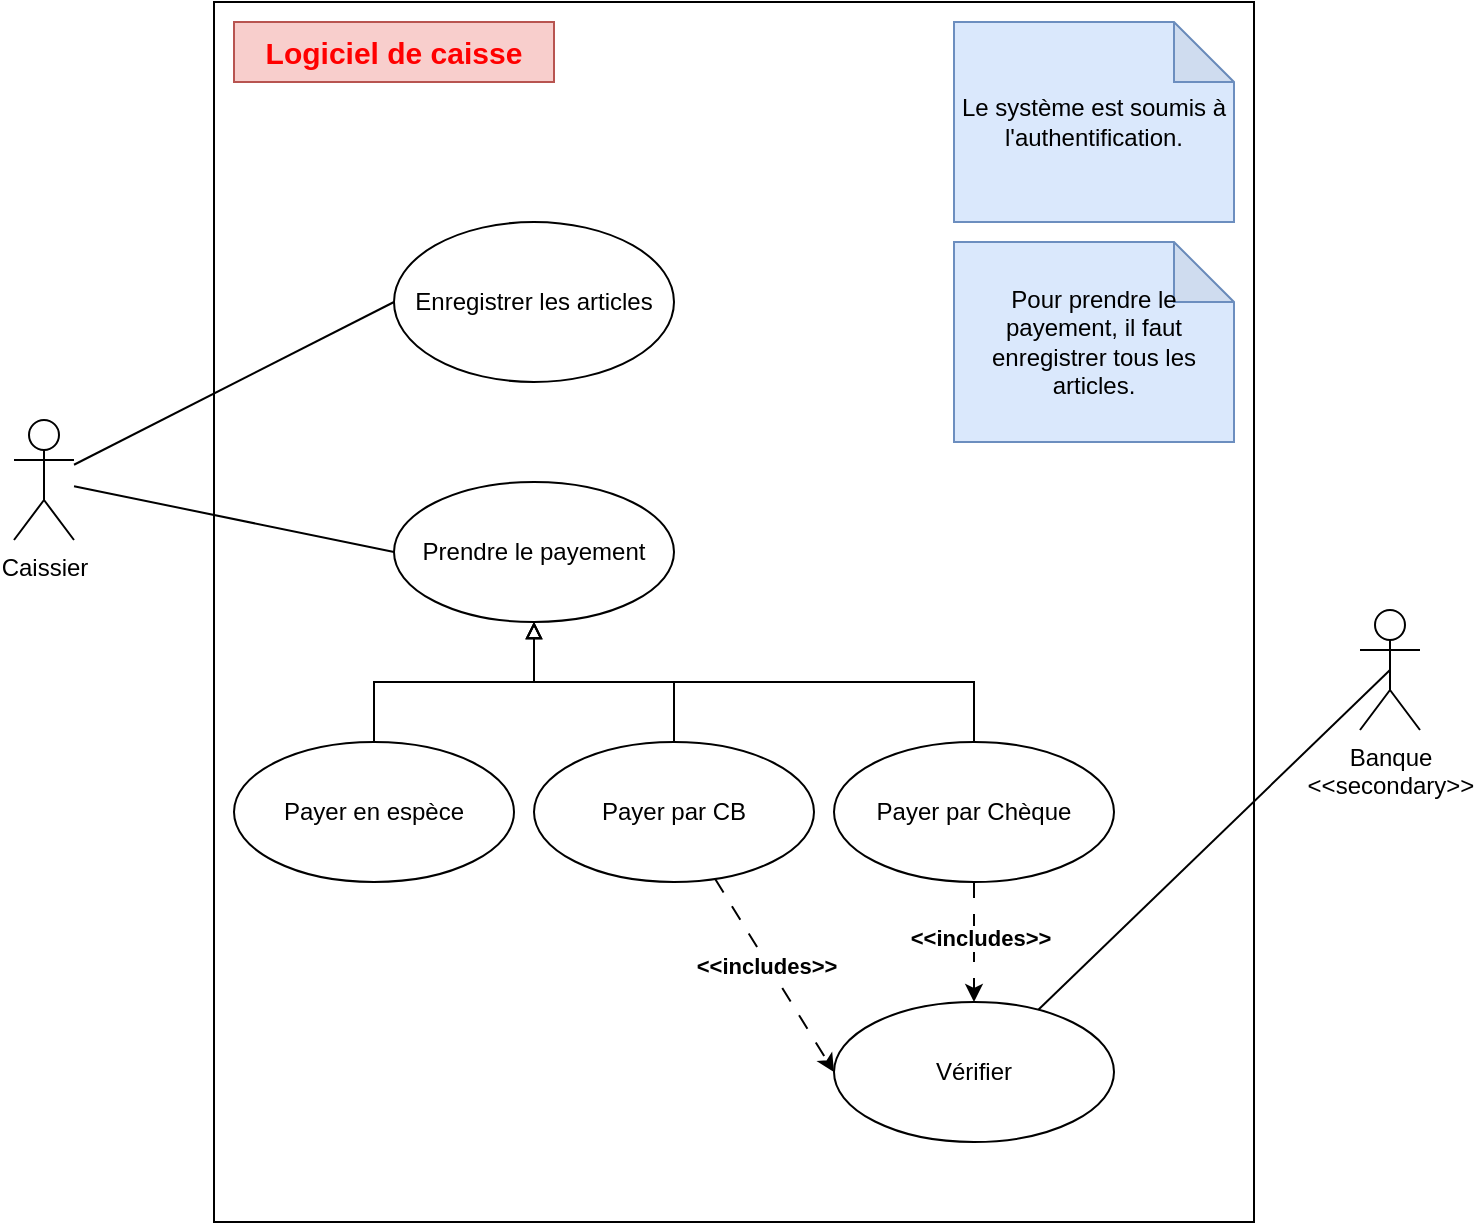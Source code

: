 <mxfile version="27.0.6">
  <diagram name="Page-1" id="vjrcZOODtd98cVLdUV8J">
    <mxGraphModel dx="898" dy="750" grid="1" gridSize="10" guides="1" tooltips="1" connect="1" arrows="1" fold="1" page="1" pageScale="1" pageWidth="827" pageHeight="1169" math="0" shadow="0">
      <root>
        <mxCell id="0" />
        <mxCell id="1" parent="0" />
        <mxCell id="hf9ZZcilC1nNbk6GuqIq-1" value="" style="rounded=0;whiteSpace=wrap;html=1;" parent="1" vertex="1">
          <mxGeometry x="160" y="120" width="520" height="610" as="geometry" />
        </mxCell>
        <mxCell id="hf9ZZcilC1nNbk6GuqIq-13" style="rounded=0;orthogonalLoop=1;jettySize=auto;html=1;entryX=0;entryY=0.5;entryDx=0;entryDy=0;endArrow=none;startFill=0;" parent="1" source="hf9ZZcilC1nNbk6GuqIq-3" target="hf9ZZcilC1nNbk6GuqIq-7" edge="1">
          <mxGeometry relative="1" as="geometry" />
        </mxCell>
        <mxCell id="hf9ZZcilC1nNbk6GuqIq-27" style="rounded=0;orthogonalLoop=1;jettySize=auto;html=1;entryX=0;entryY=0.5;entryDx=0;entryDy=0;endArrow=none;startFill=0;" parent="1" source="hf9ZZcilC1nNbk6GuqIq-3" target="hf9ZZcilC1nNbk6GuqIq-8" edge="1">
          <mxGeometry relative="1" as="geometry" />
        </mxCell>
        <mxCell id="hf9ZZcilC1nNbk6GuqIq-3" value="Caissier" style="shape=umlActor;verticalLabelPosition=bottom;verticalAlign=top;html=1;outlineConnect=0;" parent="1" vertex="1">
          <mxGeometry x="60" y="329" width="30" height="60" as="geometry" />
        </mxCell>
        <mxCell id="hf9ZZcilC1nNbk6GuqIq-7" value="Enregistrer les articles" style="ellipse;whiteSpace=wrap;html=1;" parent="1" vertex="1">
          <mxGeometry x="250" y="230" width="140" height="80" as="geometry" />
        </mxCell>
        <mxCell id="hf9ZZcilC1nNbk6GuqIq-8" value="Prendre le payement" style="ellipse;whiteSpace=wrap;html=1;" parent="1" vertex="1">
          <mxGeometry x="250" y="360" width="140" height="70" as="geometry" />
        </mxCell>
        <mxCell id="hf9ZZcilC1nNbk6GuqIq-26" value="&lt;b&gt;&lt;font style=&quot;color: light-dark(rgb(255, 0, 0), rgb(237, 237, 237)); font-size: 15px;&quot;&gt;Logiciel de caisse&lt;/font&gt;&lt;/b&gt;" style="text;html=1;align=center;verticalAlign=middle;whiteSpace=wrap;rounded=0;fillColor=#f8cecc;strokeColor=#b85450;" parent="1" vertex="1">
          <mxGeometry x="170" y="130" width="160" height="30" as="geometry" />
        </mxCell>
        <mxCell id="hf9ZZcilC1nNbk6GuqIq-28" value="&lt;div&gt;Le système est soumis à l&#39;authentification.&lt;/div&gt;" style="shape=note;whiteSpace=wrap;html=1;backgroundOutline=1;darkOpacity=0.05;fillColor=#dae8fc;strokeColor=#6c8ebf;" parent="1" vertex="1">
          <mxGeometry x="530" y="130" width="140" height="100" as="geometry" />
        </mxCell>
        <mxCell id="hf9ZZcilC1nNbk6GuqIq-31" style="edgeStyle=orthogonalEdgeStyle;rounded=0;orthogonalLoop=1;jettySize=auto;html=1;entryX=0.5;entryY=1;entryDx=0;entryDy=0;endArrow=block;endFill=0;" parent="1" source="hf9ZZcilC1nNbk6GuqIq-29" target="hf9ZZcilC1nNbk6GuqIq-8" edge="1">
          <mxGeometry relative="1" as="geometry" />
        </mxCell>
        <mxCell id="hf9ZZcilC1nNbk6GuqIq-29" value="Payer en espèce" style="ellipse;whiteSpace=wrap;html=1;" parent="1" vertex="1">
          <mxGeometry x="170" y="490" width="140" height="70" as="geometry" />
        </mxCell>
        <mxCell id="hf9ZZcilC1nNbk6GuqIq-32" style="edgeStyle=orthogonalEdgeStyle;rounded=0;orthogonalLoop=1;jettySize=auto;html=1;entryX=0.5;entryY=1;entryDx=0;entryDy=0;endArrow=block;endFill=0;" parent="1" source="hf9ZZcilC1nNbk6GuqIq-30" target="hf9ZZcilC1nNbk6GuqIq-8" edge="1">
          <mxGeometry relative="1" as="geometry" />
        </mxCell>
        <mxCell id="hf9ZZcilC1nNbk6GuqIq-39" style="rounded=0;orthogonalLoop=1;jettySize=auto;html=1;entryX=0;entryY=0.5;entryDx=0;entryDy=0;dashed=1;dashPattern=8 8;" parent="1" source="hf9ZZcilC1nNbk6GuqIq-30" target="hf9ZZcilC1nNbk6GuqIq-36" edge="1">
          <mxGeometry relative="1" as="geometry" />
        </mxCell>
        <mxCell id="hf9ZZcilC1nNbk6GuqIq-40" value="&lt;b&gt;&amp;lt;&amp;lt;includes&amp;gt;&amp;gt;&lt;/b&gt;" style="edgeLabel;html=1;align=center;verticalAlign=middle;resizable=0;points=[];" parent="hf9ZZcilC1nNbk6GuqIq-39" vertex="1" connectable="0">
          <mxGeometry x="-0.111" y="-1" relative="1" as="geometry">
            <mxPoint as="offset" />
          </mxGeometry>
        </mxCell>
        <mxCell id="hf9ZZcilC1nNbk6GuqIq-30" value="Payer par CB" style="ellipse;whiteSpace=wrap;html=1;" parent="1" vertex="1">
          <mxGeometry x="320" y="490" width="140" height="70" as="geometry" />
        </mxCell>
        <mxCell id="hf9ZZcilC1nNbk6GuqIq-33" value="Banque&lt;div&gt;&amp;lt;&amp;lt;secondary&amp;gt;&amp;gt;&lt;/div&gt;" style="shape=umlActor;verticalLabelPosition=bottom;verticalAlign=top;html=1;" parent="1" vertex="1">
          <mxGeometry x="733" y="424" width="30" height="60" as="geometry" />
        </mxCell>
        <mxCell id="hf9ZZcilC1nNbk6GuqIq-35" style="edgeStyle=orthogonalEdgeStyle;rounded=0;orthogonalLoop=1;jettySize=auto;html=1;entryX=0.5;entryY=1;entryDx=0;entryDy=0;endArrow=block;endFill=0;" parent="1" source="hf9ZZcilC1nNbk6GuqIq-34" target="hf9ZZcilC1nNbk6GuqIq-8" edge="1">
          <mxGeometry relative="1" as="geometry">
            <Array as="points">
              <mxPoint x="540" y="460" />
              <mxPoint x="320" y="460" />
            </Array>
          </mxGeometry>
        </mxCell>
        <mxCell id="hf9ZZcilC1nNbk6GuqIq-37" style="edgeStyle=orthogonalEdgeStyle;rounded=0;orthogonalLoop=1;jettySize=auto;html=1;dashed=1;dashPattern=8 8;" parent="1" source="hf9ZZcilC1nNbk6GuqIq-34" target="hf9ZZcilC1nNbk6GuqIq-36" edge="1">
          <mxGeometry relative="1" as="geometry" />
        </mxCell>
        <mxCell id="hf9ZZcilC1nNbk6GuqIq-38" value="&lt;b&gt;&amp;lt;&amp;lt;includes&amp;gt;&amp;gt;&lt;/b&gt;" style="edgeLabel;html=1;align=center;verticalAlign=middle;resizable=0;points=[];" parent="hf9ZZcilC1nNbk6GuqIq-37" vertex="1" connectable="0">
          <mxGeometry x="-0.067" y="3" relative="1" as="geometry">
            <mxPoint as="offset" />
          </mxGeometry>
        </mxCell>
        <mxCell id="hf9ZZcilC1nNbk6GuqIq-34" value="Payer par Chèque" style="ellipse;whiteSpace=wrap;html=1;" parent="1" vertex="1">
          <mxGeometry x="470" y="490" width="140" height="70" as="geometry" />
        </mxCell>
        <mxCell id="hf9ZZcilC1nNbk6GuqIq-36" value="Vérifier" style="ellipse;whiteSpace=wrap;html=1;" parent="1" vertex="1">
          <mxGeometry x="470" y="620" width="140" height="70" as="geometry" />
        </mxCell>
        <mxCell id="hf9ZZcilC1nNbk6GuqIq-41" style="rounded=0;orthogonalLoop=1;jettySize=auto;html=1;entryX=0.5;entryY=0.5;entryDx=0;entryDy=0;entryPerimeter=0;endArrow=none;startFill=0;" parent="1" source="hf9ZZcilC1nNbk6GuqIq-36" target="hf9ZZcilC1nNbk6GuqIq-33" edge="1">
          <mxGeometry relative="1" as="geometry" />
        </mxCell>
        <mxCell id="YXZQfv7eEeNXigtHLJf2-1" value="Pour prendre le payement, il faut enregistrer tous les articles." style="shape=note;whiteSpace=wrap;html=1;backgroundOutline=1;darkOpacity=0.05;fillColor=#dae8fc;strokeColor=#6c8ebf;" vertex="1" parent="1">
          <mxGeometry x="530" y="240" width="140" height="100" as="geometry" />
        </mxCell>
      </root>
    </mxGraphModel>
  </diagram>
</mxfile>
